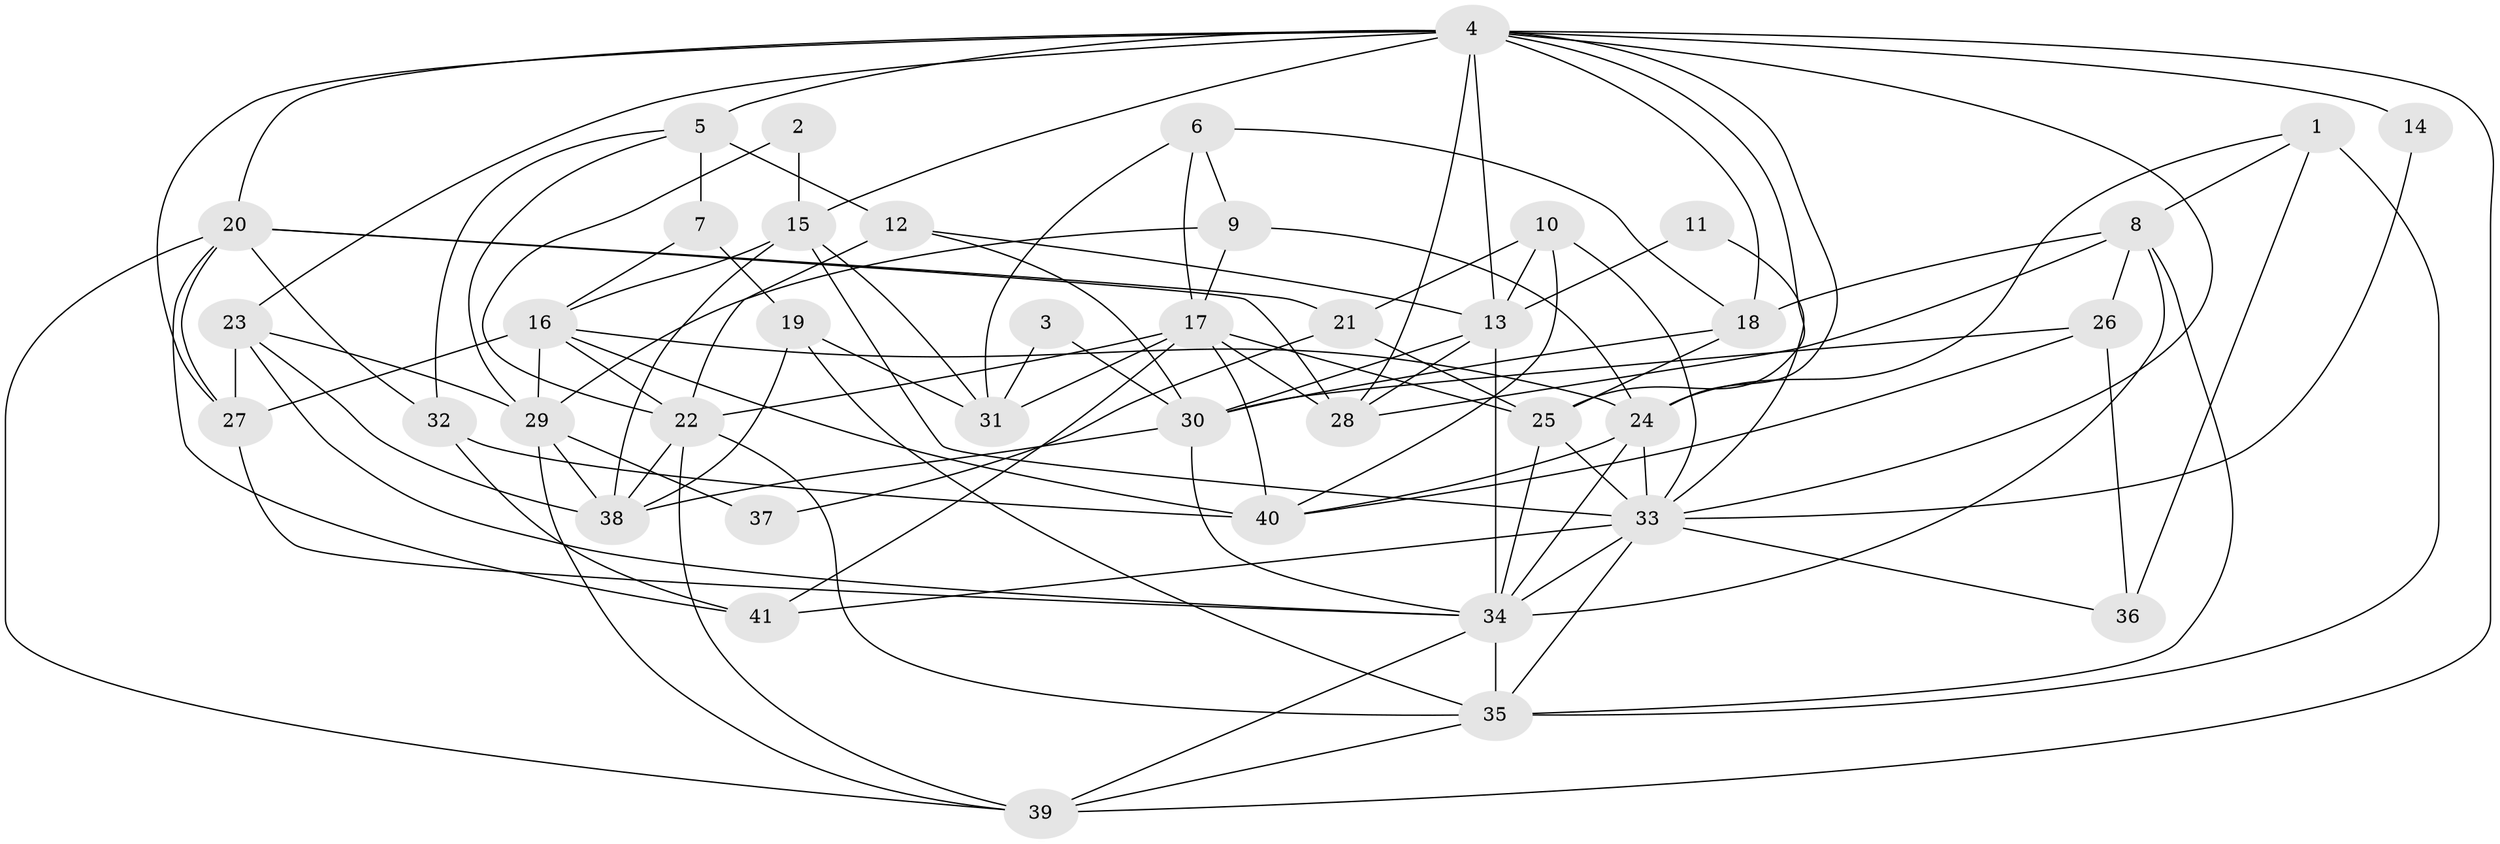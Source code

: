 // original degree distribution, {3: 0.18292682926829268, 2: 0.15853658536585366, 5: 0.2073170731707317, 4: 0.34146341463414637, 7: 0.024390243902439025, 8: 0.024390243902439025, 6: 0.06097560975609756}
// Generated by graph-tools (version 1.1) at 2025/26/03/09/25 03:26:09]
// undirected, 41 vertices, 110 edges
graph export_dot {
graph [start="1"]
  node [color=gray90,style=filled];
  1;
  2;
  3;
  4;
  5;
  6;
  7;
  8;
  9;
  10;
  11;
  12;
  13;
  14;
  15;
  16;
  17;
  18;
  19;
  20;
  21;
  22;
  23;
  24;
  25;
  26;
  27;
  28;
  29;
  30;
  31;
  32;
  33;
  34;
  35;
  36;
  37;
  38;
  39;
  40;
  41;
  1 -- 8 [weight=1.0];
  1 -- 24 [weight=1.0];
  1 -- 35 [weight=1.0];
  1 -- 36 [weight=1.0];
  2 -- 15 [weight=1.0];
  2 -- 22 [weight=1.0];
  3 -- 30 [weight=1.0];
  3 -- 31 [weight=1.0];
  4 -- 5 [weight=1.0];
  4 -- 13 [weight=1.0];
  4 -- 14 [weight=1.0];
  4 -- 15 [weight=1.0];
  4 -- 18 [weight=1.0];
  4 -- 20 [weight=1.0];
  4 -- 23 [weight=1.0];
  4 -- 24 [weight=1.0];
  4 -- 25 [weight=1.0];
  4 -- 27 [weight=1.0];
  4 -- 28 [weight=1.0];
  4 -- 33 [weight=1.0];
  4 -- 39 [weight=1.0];
  5 -- 7 [weight=1.0];
  5 -- 12 [weight=1.0];
  5 -- 29 [weight=1.0];
  5 -- 32 [weight=1.0];
  6 -- 9 [weight=1.0];
  6 -- 17 [weight=1.0];
  6 -- 18 [weight=1.0];
  6 -- 31 [weight=1.0];
  7 -- 16 [weight=1.0];
  7 -- 19 [weight=2.0];
  8 -- 18 [weight=1.0];
  8 -- 26 [weight=1.0];
  8 -- 28 [weight=1.0];
  8 -- 34 [weight=1.0];
  8 -- 35 [weight=1.0];
  9 -- 17 [weight=1.0];
  9 -- 24 [weight=1.0];
  9 -- 29 [weight=1.0];
  10 -- 13 [weight=1.0];
  10 -- 21 [weight=1.0];
  10 -- 33 [weight=1.0];
  10 -- 40 [weight=1.0];
  11 -- 13 [weight=1.0];
  11 -- 33 [weight=1.0];
  12 -- 13 [weight=1.0];
  12 -- 22 [weight=1.0];
  12 -- 30 [weight=1.0];
  13 -- 28 [weight=1.0];
  13 -- 30 [weight=1.0];
  13 -- 34 [weight=1.0];
  14 -- 33 [weight=1.0];
  15 -- 16 [weight=1.0];
  15 -- 31 [weight=1.0];
  15 -- 33 [weight=2.0];
  15 -- 38 [weight=1.0];
  16 -- 22 [weight=1.0];
  16 -- 24 [weight=1.0];
  16 -- 27 [weight=1.0];
  16 -- 29 [weight=1.0];
  16 -- 40 [weight=1.0];
  17 -- 22 [weight=1.0];
  17 -- 25 [weight=1.0];
  17 -- 28 [weight=1.0];
  17 -- 31 [weight=1.0];
  17 -- 40 [weight=1.0];
  17 -- 41 [weight=1.0];
  18 -- 25 [weight=1.0];
  18 -- 30 [weight=1.0];
  19 -- 31 [weight=1.0];
  19 -- 35 [weight=1.0];
  19 -- 38 [weight=1.0];
  20 -- 21 [weight=2.0];
  20 -- 27 [weight=1.0];
  20 -- 28 [weight=1.0];
  20 -- 32 [weight=1.0];
  20 -- 39 [weight=1.0];
  20 -- 41 [weight=1.0];
  21 -- 25 [weight=1.0];
  21 -- 37 [weight=1.0];
  22 -- 35 [weight=1.0];
  22 -- 38 [weight=1.0];
  22 -- 39 [weight=1.0];
  23 -- 27 [weight=1.0];
  23 -- 29 [weight=1.0];
  23 -- 34 [weight=1.0];
  23 -- 38 [weight=1.0];
  24 -- 33 [weight=1.0];
  24 -- 34 [weight=1.0];
  24 -- 40 [weight=1.0];
  25 -- 33 [weight=2.0];
  25 -- 34 [weight=2.0];
  26 -- 30 [weight=1.0];
  26 -- 36 [weight=1.0];
  26 -- 40 [weight=1.0];
  27 -- 34 [weight=1.0];
  29 -- 37 [weight=1.0];
  29 -- 38 [weight=1.0];
  29 -- 39 [weight=1.0];
  30 -- 34 [weight=1.0];
  30 -- 38 [weight=1.0];
  32 -- 40 [weight=2.0];
  32 -- 41 [weight=1.0];
  33 -- 34 [weight=1.0];
  33 -- 35 [weight=1.0];
  33 -- 36 [weight=1.0];
  33 -- 41 [weight=1.0];
  34 -- 35 [weight=2.0];
  34 -- 39 [weight=1.0];
  35 -- 39 [weight=1.0];
}
